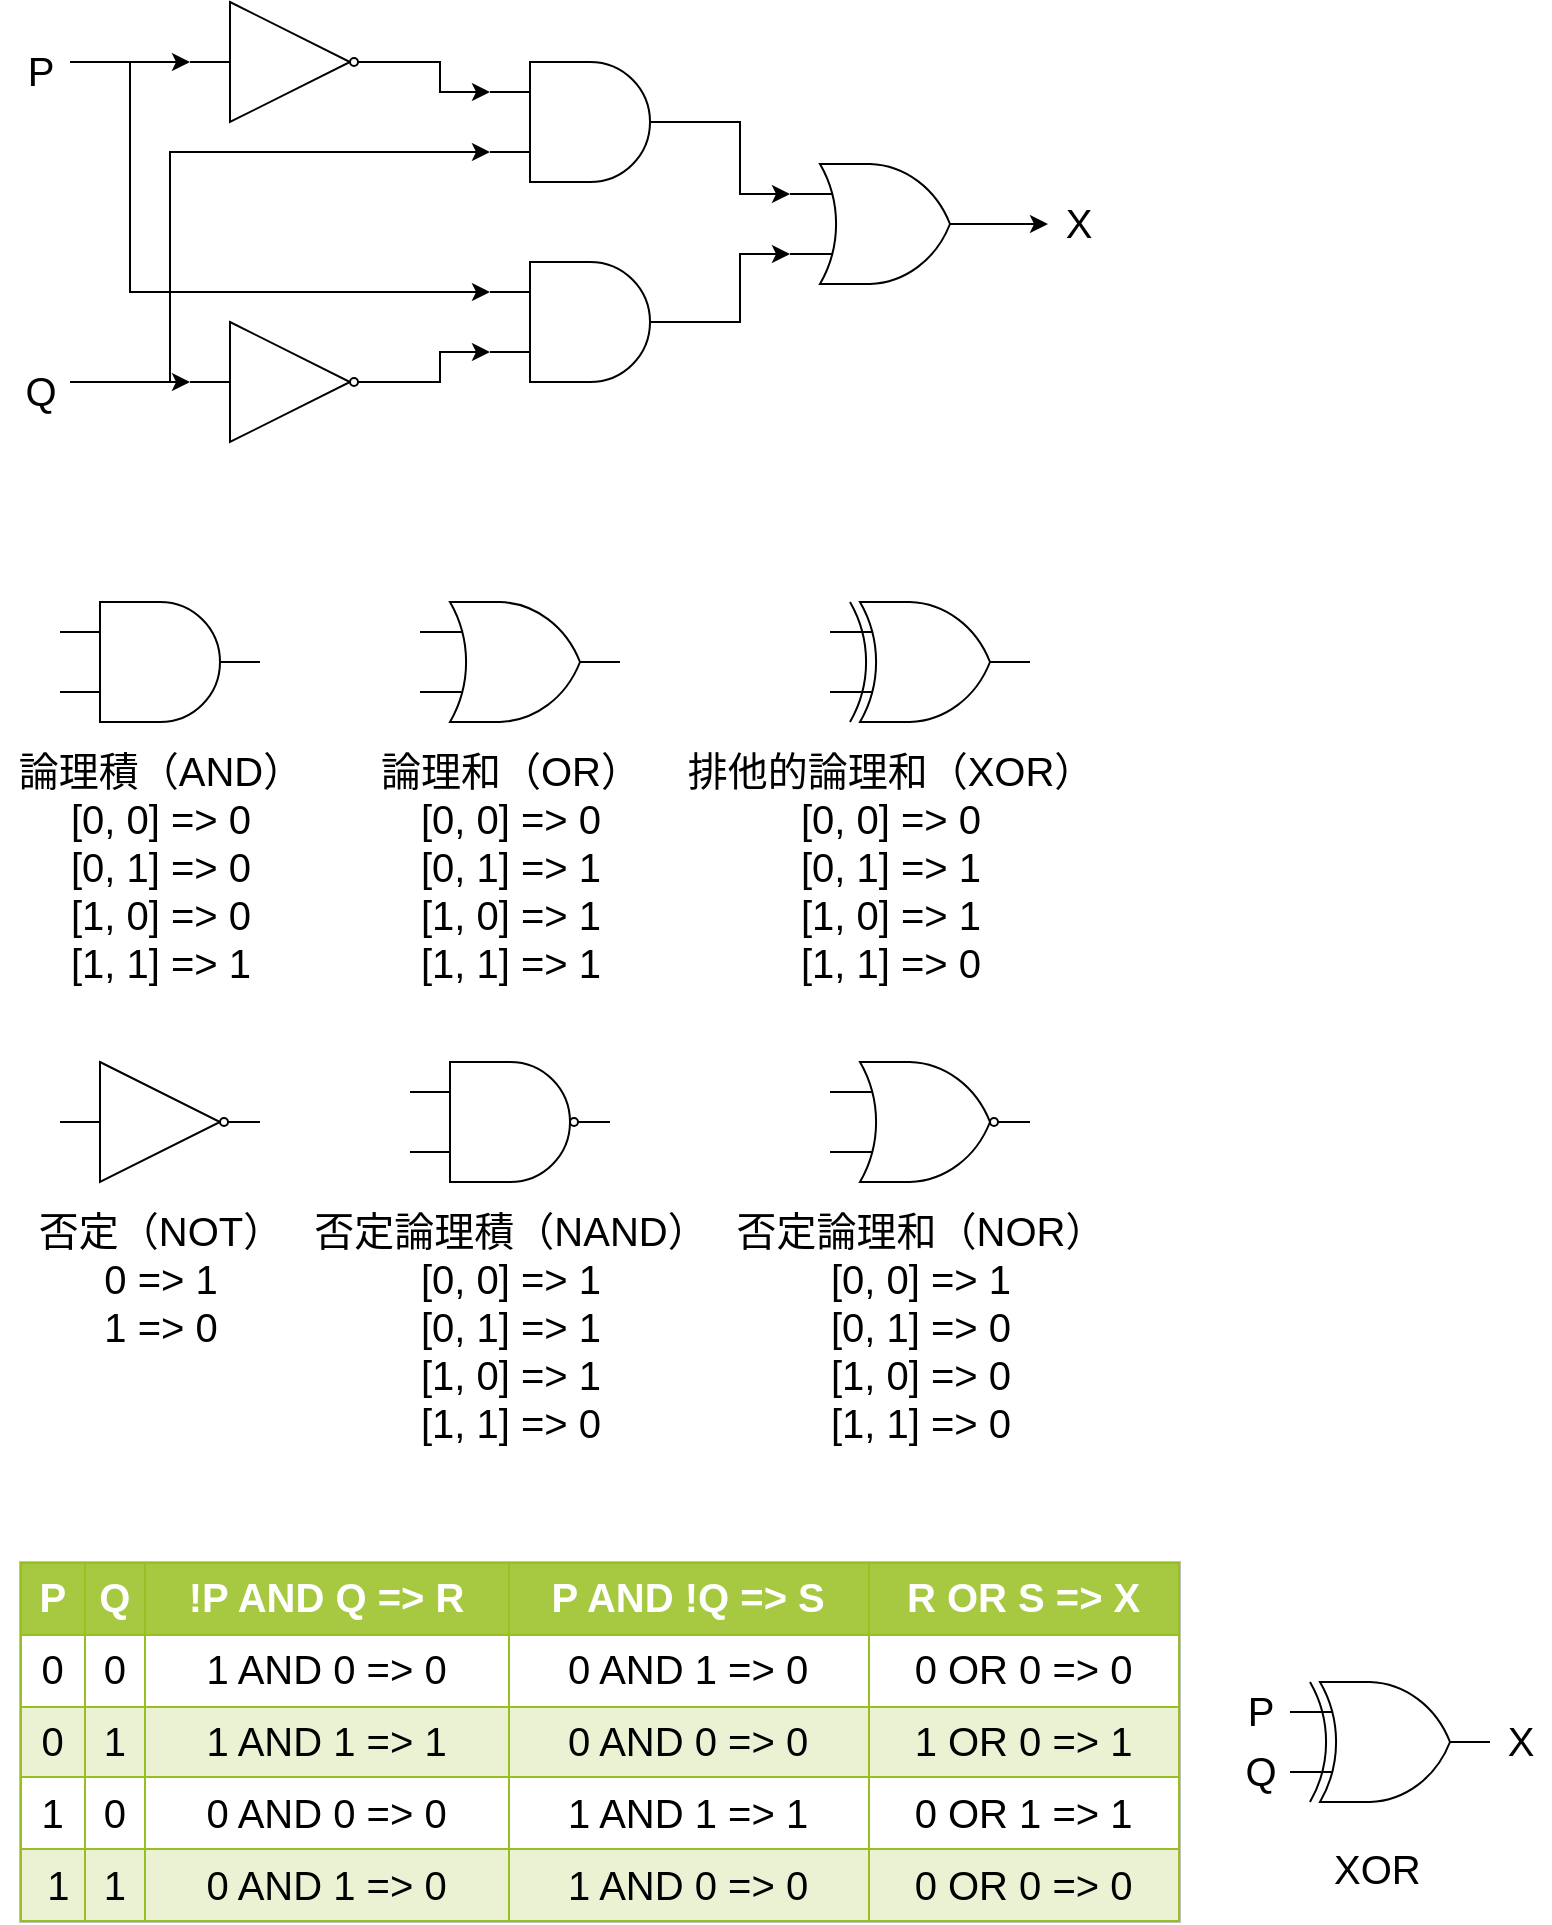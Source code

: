 <mxfile version="12.0.0" type="device" pages="1"><diagram id="qsfAwC-db4oN8GkoVMo2" name="ページ1"><mxGraphModel dx="637" dy="1176" grid="1" gridSize="10" guides="1" tooltips="1" connect="1" arrows="1" fold="1" page="1" pageScale="1" pageWidth="827" pageHeight="1169" math="0" shadow="0"><root><mxCell id="0"/><mxCell id="1" parent="0"/><mxCell id="G-4xFAdXZjMmLtKp-HiR-6" style="edgeStyle=orthogonalEdgeStyle;rounded=0;orthogonalLoop=1;jettySize=auto;html=1;entryX=0;entryY=0.25;entryDx=0;entryDy=0;entryPerimeter=0;" edge="1" parent="1" source="G-4xFAdXZjMmLtKp-HiR-1" target="G-4xFAdXZjMmLtKp-HiR-4"><mxGeometry relative="1" as="geometry"/></mxCell><mxCell id="G-4xFAdXZjMmLtKp-HiR-1" value="" style="verticalLabelPosition=bottom;shadow=0;dashed=0;align=center;fillColor=#ffffff;html=1;verticalAlign=top;strokeWidth=1;shape=mxgraph.electrical.logic_gates.buffer2;negating=1;" vertex="1" parent="1"><mxGeometry x="130" y="140" width="100" height="60" as="geometry"/></mxCell><mxCell id="G-4xFAdXZjMmLtKp-HiR-14" style="edgeStyle=orthogonalEdgeStyle;rounded=0;orthogonalLoop=1;jettySize=auto;html=1;exitX=0;exitY=0.75;exitDx=0;exitDy=0;exitPerimeter=0;entryX=0;entryY=0.75;entryDx=0;entryDy=0;entryPerimeter=0;" edge="1" parent="1" target="G-4xFAdXZjMmLtKp-HiR-4"><mxGeometry relative="1" as="geometry"><mxPoint x="100" y="330" as="sourcePoint"/><Array as="points"><mxPoint x="120" y="330"/><mxPoint x="120" y="215"/></Array></mxGeometry></mxCell><mxCell id="G-4xFAdXZjMmLtKp-HiR-18" style="edgeStyle=orthogonalEdgeStyle;rounded=0;orthogonalLoop=1;jettySize=auto;html=1;entryX=0;entryY=0.25;entryDx=0;entryDy=0;entryPerimeter=0;fontSize=20;" edge="1" parent="1" source="G-4xFAdXZjMmLtKp-HiR-4" target="G-4xFAdXZjMmLtKp-HiR-16"><mxGeometry relative="1" as="geometry"/></mxCell><mxCell id="G-4xFAdXZjMmLtKp-HiR-4" value="" style="verticalLabelPosition=bottom;shadow=0;dashed=0;align=center;fillColor=#ffffff;html=1;verticalAlign=top;strokeWidth=1;shape=mxgraph.electrical.logic_gates.logic_gate;operation=and;" vertex="1" parent="1"><mxGeometry x="280" y="170" width="100" height="60" as="geometry"/></mxCell><mxCell id="G-4xFAdXZjMmLtKp-HiR-15" style="edgeStyle=orthogonalEdgeStyle;rounded=0;orthogonalLoop=1;jettySize=auto;html=1;exitX=0;exitY=0.25;exitDx=0;exitDy=0;exitPerimeter=0;entryX=0;entryY=0.25;entryDx=0;entryDy=0;entryPerimeter=0;" edge="1" parent="1" target="G-4xFAdXZjMmLtKp-HiR-7"><mxGeometry relative="1" as="geometry"><mxPoint x="100" y="170" as="sourcePoint"/><Array as="points"><mxPoint x="100" y="285"/></Array></mxGeometry></mxCell><mxCell id="G-4xFAdXZjMmLtKp-HiR-19" style="edgeStyle=orthogonalEdgeStyle;rounded=0;orthogonalLoop=1;jettySize=auto;html=1;entryX=0;entryY=0.75;entryDx=0;entryDy=0;entryPerimeter=0;fontSize=20;" edge="1" parent="1" source="G-4xFAdXZjMmLtKp-HiR-7" target="G-4xFAdXZjMmLtKp-HiR-16"><mxGeometry relative="1" as="geometry"/></mxCell><mxCell id="G-4xFAdXZjMmLtKp-HiR-7" value="" style="verticalLabelPosition=bottom;shadow=0;dashed=0;align=center;fillColor=#ffffff;html=1;verticalAlign=top;strokeWidth=1;shape=mxgraph.electrical.logic_gates.logic_gate;operation=and;" vertex="1" parent="1"><mxGeometry x="280" y="270" width="100" height="60" as="geometry"/></mxCell><mxCell id="G-4xFAdXZjMmLtKp-HiR-9" style="edgeStyle=orthogonalEdgeStyle;rounded=0;orthogonalLoop=1;jettySize=auto;html=1;entryX=0;entryY=0.75;entryDx=0;entryDy=0;entryPerimeter=0;" edge="1" parent="1" source="G-4xFAdXZjMmLtKp-HiR-8" target="G-4xFAdXZjMmLtKp-HiR-7"><mxGeometry relative="1" as="geometry"/></mxCell><mxCell id="G-4xFAdXZjMmLtKp-HiR-8" value="" style="verticalLabelPosition=bottom;shadow=0;dashed=0;align=center;fillColor=#ffffff;html=1;verticalAlign=top;strokeWidth=1;shape=mxgraph.electrical.logic_gates.buffer2;negating=1;" vertex="1" parent="1"><mxGeometry x="130" y="300" width="100" height="60" as="geometry"/></mxCell><mxCell id="G-4xFAdXZjMmLtKp-HiR-11" style="edgeStyle=orthogonalEdgeStyle;rounded=0;orthogonalLoop=1;jettySize=auto;html=1;" edge="1" parent="1" source="G-4xFAdXZjMmLtKp-HiR-10" target="G-4xFAdXZjMmLtKp-HiR-1"><mxGeometry relative="1" as="geometry"/></mxCell><mxCell id="G-4xFAdXZjMmLtKp-HiR-10" value="&lt;font style=&quot;font-size: 20px;&quot;&gt;P&lt;/font&gt;" style="text;html=1;resizable=0;points=[];autosize=1;align=center;verticalAlign=top;spacingTop=-4;fontSize=20;" vertex="1" parent="1"><mxGeometry x="40" y="160" width="30" height="20" as="geometry"/></mxCell><mxCell id="G-4xFAdXZjMmLtKp-HiR-13" style="edgeStyle=orthogonalEdgeStyle;rounded=0;orthogonalLoop=1;jettySize=auto;html=1;entryX=0;entryY=0.5;entryDx=0;entryDy=0;" edge="1" parent="1" source="G-4xFAdXZjMmLtKp-HiR-12" target="G-4xFAdXZjMmLtKp-HiR-8"><mxGeometry relative="1" as="geometry"/></mxCell><mxCell id="G-4xFAdXZjMmLtKp-HiR-12" value="&lt;font style=&quot;font-size: 20px;&quot;&gt;Q&lt;/font&gt;" style="text;html=1;resizable=0;points=[];autosize=1;align=center;verticalAlign=top;spacingTop=-4;fontSize=20;" vertex="1" parent="1"><mxGeometry x="40" y="320" width="30" height="20" as="geometry"/></mxCell><mxCell id="G-4xFAdXZjMmLtKp-HiR-22" style="edgeStyle=orthogonalEdgeStyle;rounded=0;orthogonalLoop=1;jettySize=auto;html=1;exitX=1;exitY=0.5;exitDx=0;exitDy=0;exitPerimeter=0;fontSize=20;" edge="1" parent="1" source="G-4xFAdXZjMmLtKp-HiR-16" target="G-4xFAdXZjMmLtKp-HiR-21"><mxGeometry relative="1" as="geometry"/></mxCell><mxCell id="G-4xFAdXZjMmLtKp-HiR-16" value="" style="verticalLabelPosition=bottom;shadow=0;dashed=0;align=center;fillColor=#ffffff;html=1;verticalAlign=top;strokeWidth=1;shape=mxgraph.electrical.logic_gates.logic_gate;operation=or;fontSize=20;" vertex="1" parent="1"><mxGeometry x="430" y="221" width="100" height="60" as="geometry"/></mxCell><mxCell id="G-4xFAdXZjMmLtKp-HiR-21" value="X" style="text;html=1;resizable=0;points=[];autosize=1;align=center;verticalAlign=top;spacingTop=-4;fontSize=20;" vertex="1" parent="1"><mxGeometry x="559" y="236" width="30" height="30" as="geometry"/></mxCell><mxCell id="G-4xFAdXZjMmLtKp-HiR-23" value="" style="verticalLabelPosition=bottom;shadow=0;dashed=0;align=center;fillColor=#ffffff;html=1;verticalAlign=top;strokeWidth=1;shape=mxgraph.electrical.logic_gates.logic_gate;operation=and;fontSize=20;" vertex="1" parent="1"><mxGeometry x="65" y="440" width="100" height="60" as="geometry"/></mxCell><mxCell id="G-4xFAdXZjMmLtKp-HiR-24" value="論理積（AND）&lt;br&gt;[0, 0] =&amp;gt; 0&lt;br&gt;[0, 1] =&amp;gt; 0&lt;br&gt;[1, 0] =&amp;gt; 0&lt;br&gt;[1, 1] =&amp;gt; 1" style="text;html=1;resizable=0;points=[];autosize=1;align=center;verticalAlign=top;spacingTop=-4;fontSize=20;" vertex="1" parent="1"><mxGeometry x="35" y="510" width="160" height="120" as="geometry"/></mxCell><mxCell id="G-4xFAdXZjMmLtKp-HiR-26" value="論理和（OR）&lt;br&gt;[0, 0] =&amp;gt; 0&lt;br&gt;[0, 1] =&amp;gt; 1&lt;br&gt;[1, 0] =&amp;gt; 1&lt;br&gt;[1, 1] =&amp;gt; 1" style="text;html=1;resizable=0;points=[];autosize=1;align=center;verticalAlign=top;spacingTop=-4;fontSize=20;" vertex="1" parent="1"><mxGeometry x="215" y="510" width="150" height="120" as="geometry"/></mxCell><mxCell id="G-4xFAdXZjMmLtKp-HiR-27" value="" style="verticalLabelPosition=bottom;shadow=0;dashed=0;align=center;fillColor=#ffffff;html=1;verticalAlign=top;strokeWidth=1;shape=mxgraph.electrical.logic_gates.logic_gate;operation=or;fontSize=20;" vertex="1" parent="1"><mxGeometry x="245" y="440" width="100" height="60" as="geometry"/></mxCell><mxCell id="G-4xFAdXZjMmLtKp-HiR-28" value="" style="verticalLabelPosition=bottom;shadow=0;dashed=0;align=center;fillColor=#ffffff;html=1;verticalAlign=top;strokeWidth=1;shape=mxgraph.electrical.logic_gates.logic_gate;operation=xor;fontSize=20;" vertex="1" parent="1"><mxGeometry x="450" y="440" width="100" height="60" as="geometry"/></mxCell><mxCell id="G-4xFAdXZjMmLtKp-HiR-29" value="排他的論理和（XOR）&lt;br&gt;[0, 0] =&amp;gt; 0&lt;br&gt;[0, 1] =&amp;gt; 1&lt;br&gt;[1, 0] =&amp;gt; 1&lt;br&gt;[1, 1] =&amp;gt; 0" style="text;html=1;resizable=0;points=[];autosize=1;align=center;verticalAlign=top;spacingTop=-4;fontSize=20;" vertex="1" parent="1"><mxGeometry x="370" y="510" width="220" height="120" as="geometry"/></mxCell><mxCell id="G-4xFAdXZjMmLtKp-HiR-30" value="" style="verticalLabelPosition=bottom;shadow=0;dashed=0;align=center;fillColor=#ffffff;html=1;verticalAlign=top;strokeWidth=1;shape=mxgraph.electrical.logic_gates.buffer2;negating=1;fontSize=20;" vertex="1" parent="1"><mxGeometry x="65" y="670" width="100" height="60" as="geometry"/></mxCell><mxCell id="G-4xFAdXZjMmLtKp-HiR-31" value="否定（NOT）&lt;br&gt;0 =&amp;gt; 1&lt;br&gt;1 =&amp;gt; 0" style="text;html=1;resizable=0;points=[];autosize=1;align=center;verticalAlign=top;spacingTop=-4;fontSize=20;" vertex="1" parent="1"><mxGeometry x="45" y="740" width="140" height="70" as="geometry"/></mxCell><mxCell id="G-4xFAdXZjMmLtKp-HiR-32" value="否定論理積（NAND）&lt;br&gt;[0, 0] =&amp;gt; 1&lt;br&gt;[0, 1] =&amp;gt; 1&lt;br&gt;[1, 0] =&amp;gt; 1&lt;br&gt;[1, 1] =&amp;gt; 0" style="text;html=1;resizable=0;points=[];autosize=1;align=center;verticalAlign=top;spacingTop=-4;fontSize=20;" vertex="1" parent="1"><mxGeometry x="185" y="740" width="210" height="120" as="geometry"/></mxCell><mxCell id="G-4xFAdXZjMmLtKp-HiR-34" value="" style="verticalLabelPosition=bottom;shadow=0;dashed=0;align=center;fillColor=#ffffff;html=1;verticalAlign=top;strokeWidth=1;shape=mxgraph.electrical.logic_gates.logic_gate;operation=and;negating=1;fontSize=20;" vertex="1" parent="1"><mxGeometry x="240" y="670" width="100" height="60" as="geometry"/></mxCell><mxCell id="G-4xFAdXZjMmLtKp-HiR-35" value="否定論理和（NOR）&lt;br&gt;[0, 0] =&amp;gt; 1&lt;br&gt;[0, 1] =&amp;gt; 0&lt;br&gt;[1, 0] =&amp;gt; 0&lt;br&gt;[1, 1] =&amp;gt; 0" style="text;html=1;resizable=0;points=[];autosize=1;align=center;verticalAlign=top;spacingTop=-4;fontSize=20;" vertex="1" parent="1"><mxGeometry x="395" y="740" width="200" height="120" as="geometry"/></mxCell><mxCell id="G-4xFAdXZjMmLtKp-HiR-37" value="" style="verticalLabelPosition=bottom;shadow=0;dashed=0;align=center;fillColor=#ffffff;html=1;verticalAlign=top;strokeWidth=1;shape=mxgraph.electrical.logic_gates.logic_gate;operation=or;negating=1;fontSize=20;" vertex="1" parent="1"><mxGeometry x="450" y="670" width="100" height="60" as="geometry"/></mxCell><mxCell id="G-4xFAdXZjMmLtKp-HiR-38" value="&lt;table border=&quot;1&quot; width=&quot;100%&quot; cellpadding=&quot;4&quot; style=&quot;width: 100% ; height: 100% ; border-collapse: collapse&quot;&gt;&lt;tbody&gt;&lt;tr style=&quot;background-color: #a7c942 ; color: #ffffff ; border: 1px solid #98bf21&quot;&gt;&lt;th align=&quot;left&quot; style=&quot;text-align: center&quot;&gt;P&lt;/th&gt;&lt;th align=&quot;left&quot; style=&quot;text-align: center&quot;&gt;Q&lt;/th&gt;&lt;th align=&quot;left&quot; style=&quot;text-align: center&quot;&gt;!P AND Q =&amp;gt; R&lt;/th&gt;&lt;td&gt;&lt;b&gt;P AND !Q =&amp;gt; S&lt;/b&gt;&lt;/td&gt;&lt;td&gt;&lt;b&gt;R OR S =&amp;gt; X&lt;/b&gt;&lt;/td&gt;&lt;/tr&gt;&lt;tr style=&quot;border: 1px solid #98bf21&quot;&gt;&lt;td&gt;0&lt;/td&gt;&lt;td&gt;0&lt;/td&gt;&lt;td&gt;1 AND 0 =&amp;gt; 0&lt;/td&gt;&lt;td&gt;0 AND 1 =&amp;gt; 0&lt;/td&gt;&lt;td&gt;0 OR 0 =&amp;gt; 0&lt;/td&gt;&lt;/tr&gt;&lt;tr style=&quot;background-color: #eaf2d3 ; border: 1px solid #98bf21&quot;&gt;&lt;td&gt;0&lt;/td&gt;&lt;td&gt;1&lt;/td&gt;&lt;td&gt;1 AND 1 =&amp;gt; 1&lt;/td&gt;&lt;td&gt;0 AND 0 =&amp;gt; 0&lt;/td&gt;&lt;td&gt;1 OR 0 =&amp;gt; 1&lt;/td&gt;&lt;/tr&gt;&lt;tr style=&quot;border: 1px solid #98bf21&quot;&gt;&lt;td&gt;1&lt;/td&gt;&lt;td&gt;0&lt;/td&gt;&lt;td&gt;0 AND 0 =&amp;gt; 0&lt;/td&gt;&lt;td&gt;1 AND 1 =&amp;gt; 1&lt;/td&gt;&lt;td&gt;0 OR 1 =&amp;gt; 1&lt;/td&gt;&lt;/tr&gt;&lt;tr style=&quot;background-color: #eaf2d3 ; border: 1px solid #98bf21&quot;&gt;&lt;td&gt;&amp;nbsp;1&lt;/td&gt;&lt;td&gt;1&lt;/td&gt;&lt;td&gt;0 AND 1 =&amp;gt; 0&lt;/td&gt;&lt;td&gt;1 AND 0 =&amp;gt; 0&lt;/td&gt;&lt;td&gt;0 OR 0 =&amp;gt; 0&lt;/td&gt;&lt;/tr&gt;&lt;/tbody&gt;&lt;/table&gt;" style="text;html=1;strokeColor=#c0c0c0;fillColor=#ffffff;overflow=fill;rounded=0;fontSize=20;align=center;" vertex="1" parent="1"><mxGeometry x="45" y="920" width="580" height="180" as="geometry"/></mxCell><mxCell id="G-4xFAdXZjMmLtKp-HiR-39" value="" style="verticalLabelPosition=bottom;shadow=0;dashed=0;align=center;fillColor=#ffffff;html=1;verticalAlign=top;strokeWidth=1;shape=mxgraph.electrical.logic_gates.logic_gate;operation=xor;fontSize=20;" vertex="1" parent="1"><mxGeometry x="680" y="980" width="100" height="60" as="geometry"/></mxCell><mxCell id="G-4xFAdXZjMmLtKp-HiR-40" value="&lt;font style=&quot;font-size: 20px;&quot;&gt;P&lt;/font&gt;" style="text;html=1;resizable=0;points=[];autosize=1;align=center;verticalAlign=top;spacingTop=-4;fontSize=20;" vertex="1" parent="1"><mxGeometry x="650.143" y="980" width="30" height="20" as="geometry"/></mxCell><mxCell id="G-4xFAdXZjMmLtKp-HiR-42" value="&lt;font style=&quot;font-size: 20px&quot;&gt;Q&lt;br&gt;&lt;/font&gt;" style="text;html=1;resizable=0;points=[];autosize=1;align=center;verticalAlign=top;spacingTop=-4;fontSize=20;" vertex="1" parent="1"><mxGeometry x="650.143" y="1010" width="30" height="30" as="geometry"/></mxCell><mxCell id="G-4xFAdXZjMmLtKp-HiR-43" value="X" style="text;html=1;resizable=0;points=[];autosize=1;align=center;verticalAlign=top;spacingTop=-4;fontSize=20;" vertex="1" parent="1"><mxGeometry x="780" y="995" width="30" height="30" as="geometry"/></mxCell><mxCell id="G-4xFAdXZjMmLtKp-HiR-44" value="XOR" style="text;html=1;resizable=0;points=[];autosize=1;align=left;verticalAlign=top;spacingTop=-4;fontSize=20;" vertex="1" parent="1"><mxGeometry x="700" y="1059" width="60" height="30" as="geometry"/></mxCell></root></mxGraphModel></diagram></mxfile>